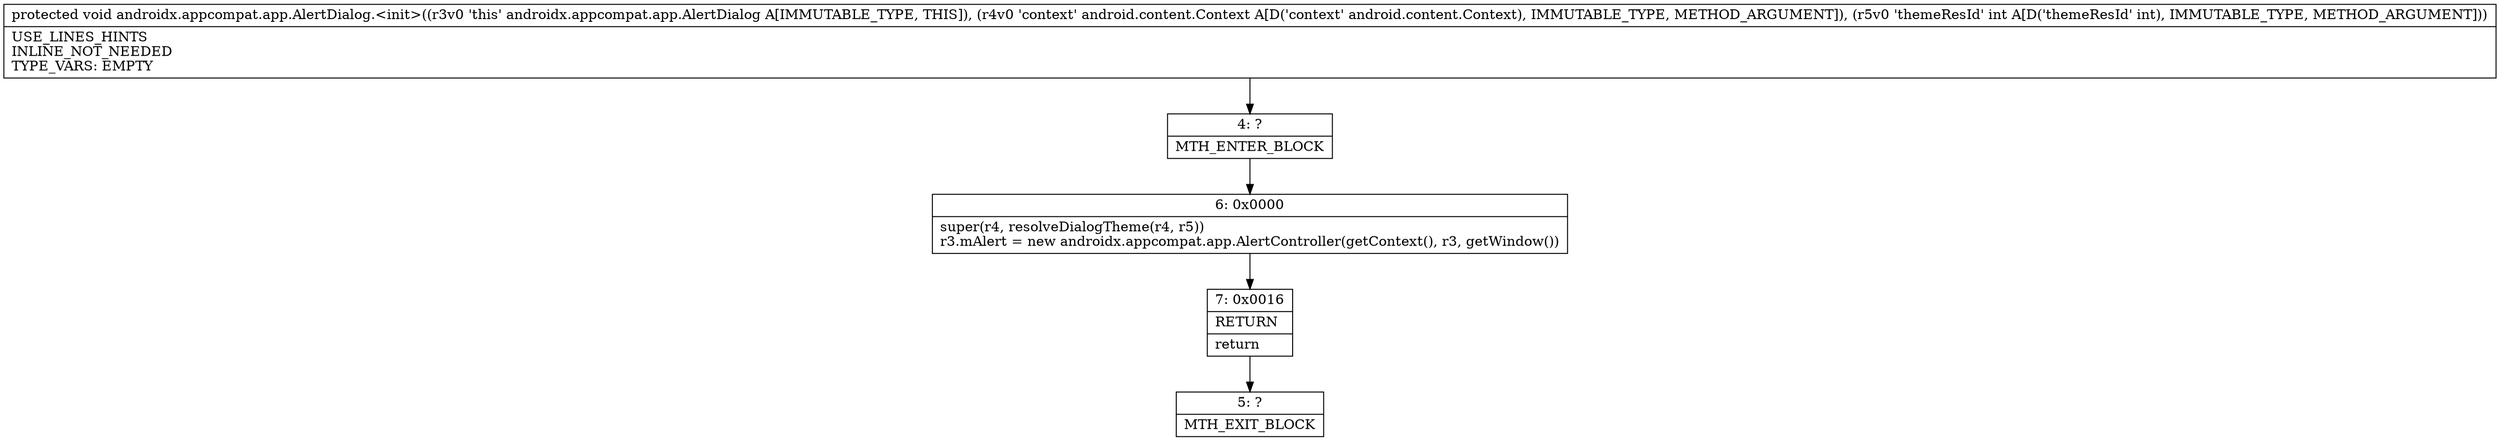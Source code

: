digraph "CFG forandroidx.appcompat.app.AlertDialog.\<init\>(Landroid\/content\/Context;I)V" {
Node_4 [shape=record,label="{4\:\ ?|MTH_ENTER_BLOCK\l}"];
Node_6 [shape=record,label="{6\:\ 0x0000|super(r4, resolveDialogTheme(r4, r5))\lr3.mAlert = new androidx.appcompat.app.AlertController(getContext(), r3, getWindow())\l}"];
Node_7 [shape=record,label="{7\:\ 0x0016|RETURN\l|return\l}"];
Node_5 [shape=record,label="{5\:\ ?|MTH_EXIT_BLOCK\l}"];
MethodNode[shape=record,label="{protected void androidx.appcompat.app.AlertDialog.\<init\>((r3v0 'this' androidx.appcompat.app.AlertDialog A[IMMUTABLE_TYPE, THIS]), (r4v0 'context' android.content.Context A[D('context' android.content.Context), IMMUTABLE_TYPE, METHOD_ARGUMENT]), (r5v0 'themeResId' int A[D('themeResId' int), IMMUTABLE_TYPE, METHOD_ARGUMENT]))  | USE_LINES_HINTS\lINLINE_NOT_NEEDED\lTYPE_VARS: EMPTY\l}"];
MethodNode -> Node_4;Node_4 -> Node_6;
Node_6 -> Node_7;
Node_7 -> Node_5;
}

